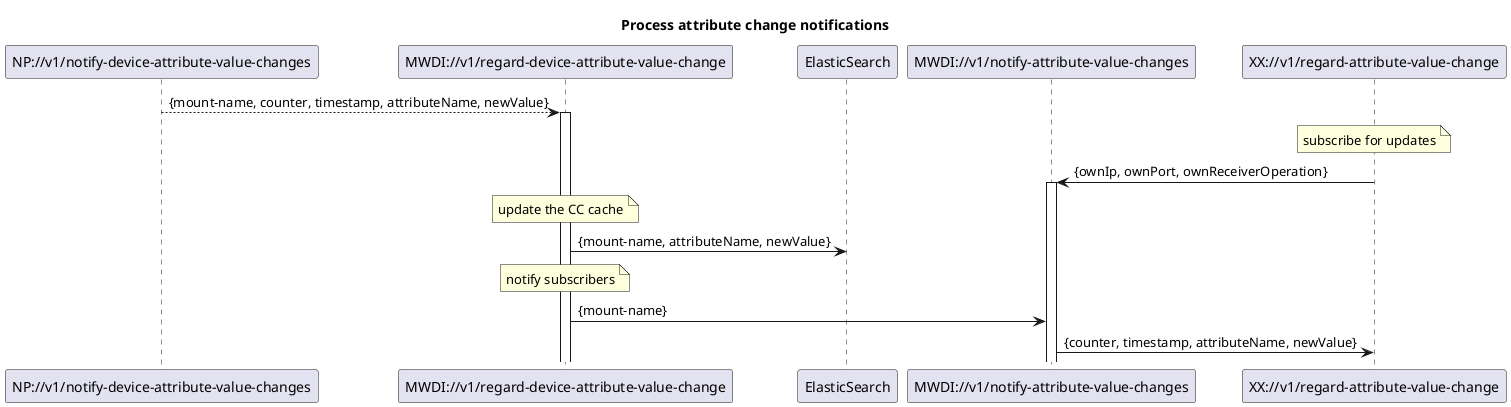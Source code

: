 @startuml
skinparam responseMessageBelowArrow true
skinparam participant {
  StereotypeFontSize 12  
}

title Process attribute change notifications

'participants
participant "NP://v1/notify-device-attribute-value-changes" as npmsg
participant "MWDI://v1/regard-device-attribute-value-change" as mwdi
participant "ElasticSearch" as es
participant "MWDI://v1/notify-attribute-value-changes" as notify
participant "XX://v1/regard-attribute-value-change" as subscriberOp

'attribute name contains complete path to changed attribute
npmsg --> mwdi: {mount-name, counter, timestamp, attributeName, newValue}
activate mwdi

note over subscriberOp: subscribe for updates
subscriberOp -> notify: {ownIp, ownPort, ownReceiverOperation} 
activate notify

note over mwdi: update the CC cache
mwdi -> es: {mount-name, attributeName, newValue}


note over mwdi: notify subscribers
mwdi -> notify: {mount-name}
notify -> subscriberOp: {counter, timestamp, attributeName, newValue}


@enduml